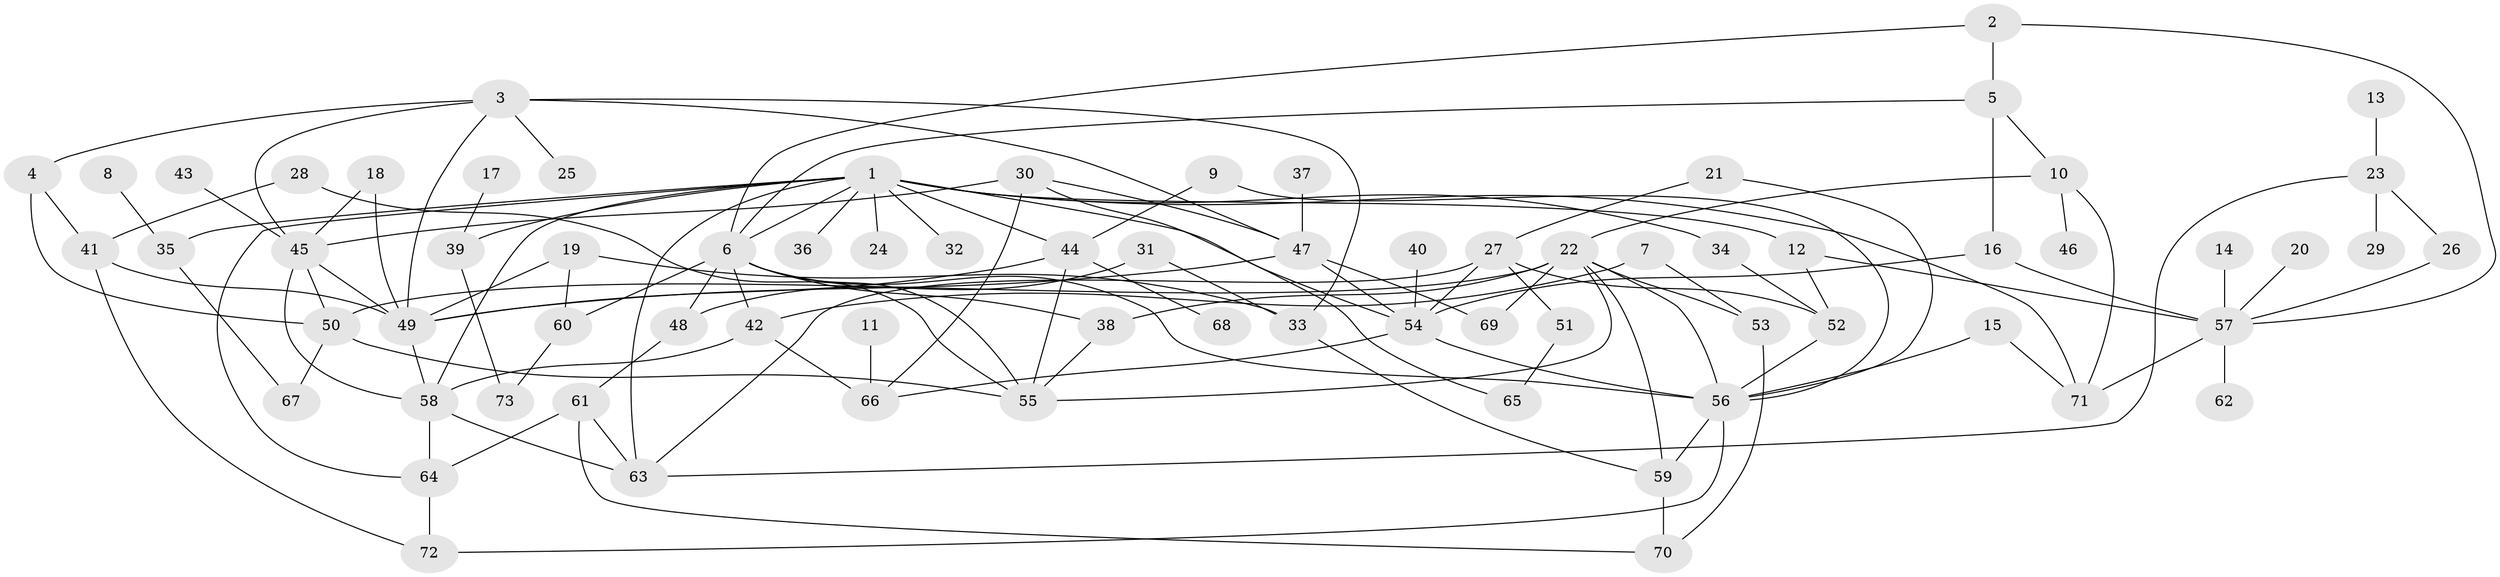 // original degree distribution, {8: 0.013793103448275862, 9: 0.006896551724137931, 6: 0.034482758620689655, 4: 0.13793103448275862, 2: 0.3586206896551724, 5: 0.07586206896551724, 3: 0.1793103448275862, 1: 0.19310344827586207}
// Generated by graph-tools (version 1.1) at 2025/25/03/09/25 03:25:33]
// undirected, 73 vertices, 125 edges
graph export_dot {
graph [start="1"]
  node [color=gray90,style=filled];
  1;
  2;
  3;
  4;
  5;
  6;
  7;
  8;
  9;
  10;
  11;
  12;
  13;
  14;
  15;
  16;
  17;
  18;
  19;
  20;
  21;
  22;
  23;
  24;
  25;
  26;
  27;
  28;
  29;
  30;
  31;
  32;
  33;
  34;
  35;
  36;
  37;
  38;
  39;
  40;
  41;
  42;
  43;
  44;
  45;
  46;
  47;
  48;
  49;
  50;
  51;
  52;
  53;
  54;
  55;
  56;
  57;
  58;
  59;
  60;
  61;
  62;
  63;
  64;
  65;
  66;
  67;
  68;
  69;
  70;
  71;
  72;
  73;
  1 -- 6 [weight=1.0];
  1 -- 12 [weight=1.0];
  1 -- 24 [weight=1.0];
  1 -- 32 [weight=1.0];
  1 -- 34 [weight=1.0];
  1 -- 35 [weight=1.0];
  1 -- 36 [weight=1.0];
  1 -- 39 [weight=1.0];
  1 -- 44 [weight=1.0];
  1 -- 54 [weight=1.0];
  1 -- 58 [weight=1.0];
  1 -- 63 [weight=1.0];
  1 -- 64 [weight=1.0];
  1 -- 71 [weight=1.0];
  2 -- 5 [weight=1.0];
  2 -- 6 [weight=1.0];
  2 -- 57 [weight=1.0];
  3 -- 4 [weight=1.0];
  3 -- 25 [weight=1.0];
  3 -- 33 [weight=1.0];
  3 -- 45 [weight=1.0];
  3 -- 47 [weight=1.0];
  3 -- 49 [weight=1.0];
  4 -- 41 [weight=1.0];
  4 -- 50 [weight=1.0];
  5 -- 6 [weight=1.0];
  5 -- 10 [weight=1.0];
  5 -- 16 [weight=1.0];
  6 -- 38 [weight=1.0];
  6 -- 42 [weight=1.0];
  6 -- 48 [weight=1.0];
  6 -- 55 [weight=1.0];
  6 -- 56 [weight=1.0];
  6 -- 60 [weight=1.0];
  7 -- 42 [weight=1.0];
  7 -- 53 [weight=1.0];
  8 -- 35 [weight=2.0];
  9 -- 44 [weight=1.0];
  9 -- 56 [weight=1.0];
  10 -- 22 [weight=1.0];
  10 -- 46 [weight=1.0];
  10 -- 71 [weight=1.0];
  11 -- 66 [weight=1.0];
  12 -- 52 [weight=1.0];
  12 -- 57 [weight=1.0];
  13 -- 23 [weight=1.0];
  14 -- 57 [weight=1.0];
  15 -- 56 [weight=1.0];
  15 -- 71 [weight=1.0];
  16 -- 54 [weight=1.0];
  16 -- 57 [weight=1.0];
  17 -- 39 [weight=1.0];
  18 -- 45 [weight=1.0];
  18 -- 49 [weight=1.0];
  19 -- 33 [weight=1.0];
  19 -- 49 [weight=1.0];
  19 -- 60 [weight=1.0];
  20 -- 57 [weight=1.0];
  21 -- 27 [weight=1.0];
  21 -- 56 [weight=1.0];
  22 -- 38 [weight=1.0];
  22 -- 50 [weight=1.0];
  22 -- 53 [weight=1.0];
  22 -- 55 [weight=1.0];
  22 -- 56 [weight=1.0];
  22 -- 59 [weight=1.0];
  22 -- 69 [weight=1.0];
  23 -- 26 [weight=1.0];
  23 -- 29 [weight=1.0];
  23 -- 63 [weight=1.0];
  26 -- 57 [weight=1.0];
  27 -- 51 [weight=1.0];
  27 -- 52 [weight=1.0];
  27 -- 54 [weight=1.0];
  27 -- 63 [weight=1.0];
  28 -- 41 [weight=1.0];
  28 -- 55 [weight=1.0];
  30 -- 45 [weight=1.0];
  30 -- 47 [weight=1.0];
  30 -- 65 [weight=1.0];
  30 -- 66 [weight=1.0];
  31 -- 33 [weight=1.0];
  31 -- 48 [weight=1.0];
  33 -- 59 [weight=1.0];
  34 -- 52 [weight=1.0];
  35 -- 67 [weight=1.0];
  37 -- 47 [weight=1.0];
  38 -- 55 [weight=1.0];
  39 -- 73 [weight=1.0];
  40 -- 54 [weight=1.0];
  41 -- 49 [weight=1.0];
  41 -- 72 [weight=1.0];
  42 -- 58 [weight=1.0];
  42 -- 66 [weight=2.0];
  43 -- 45 [weight=1.0];
  44 -- 49 [weight=1.0];
  44 -- 55 [weight=1.0];
  44 -- 68 [weight=1.0];
  45 -- 49 [weight=1.0];
  45 -- 50 [weight=1.0];
  45 -- 58 [weight=1.0];
  47 -- 49 [weight=2.0];
  47 -- 54 [weight=1.0];
  47 -- 69 [weight=1.0];
  48 -- 61 [weight=1.0];
  49 -- 58 [weight=1.0];
  50 -- 55 [weight=1.0];
  50 -- 67 [weight=1.0];
  51 -- 65 [weight=1.0];
  52 -- 56 [weight=1.0];
  53 -- 70 [weight=1.0];
  54 -- 56 [weight=1.0];
  54 -- 66 [weight=1.0];
  56 -- 59 [weight=1.0];
  56 -- 72 [weight=1.0];
  57 -- 62 [weight=1.0];
  57 -- 71 [weight=1.0];
  58 -- 63 [weight=1.0];
  58 -- 64 [weight=1.0];
  59 -- 70 [weight=1.0];
  60 -- 73 [weight=1.0];
  61 -- 63 [weight=1.0];
  61 -- 64 [weight=1.0];
  61 -- 70 [weight=1.0];
  64 -- 72 [weight=1.0];
}
